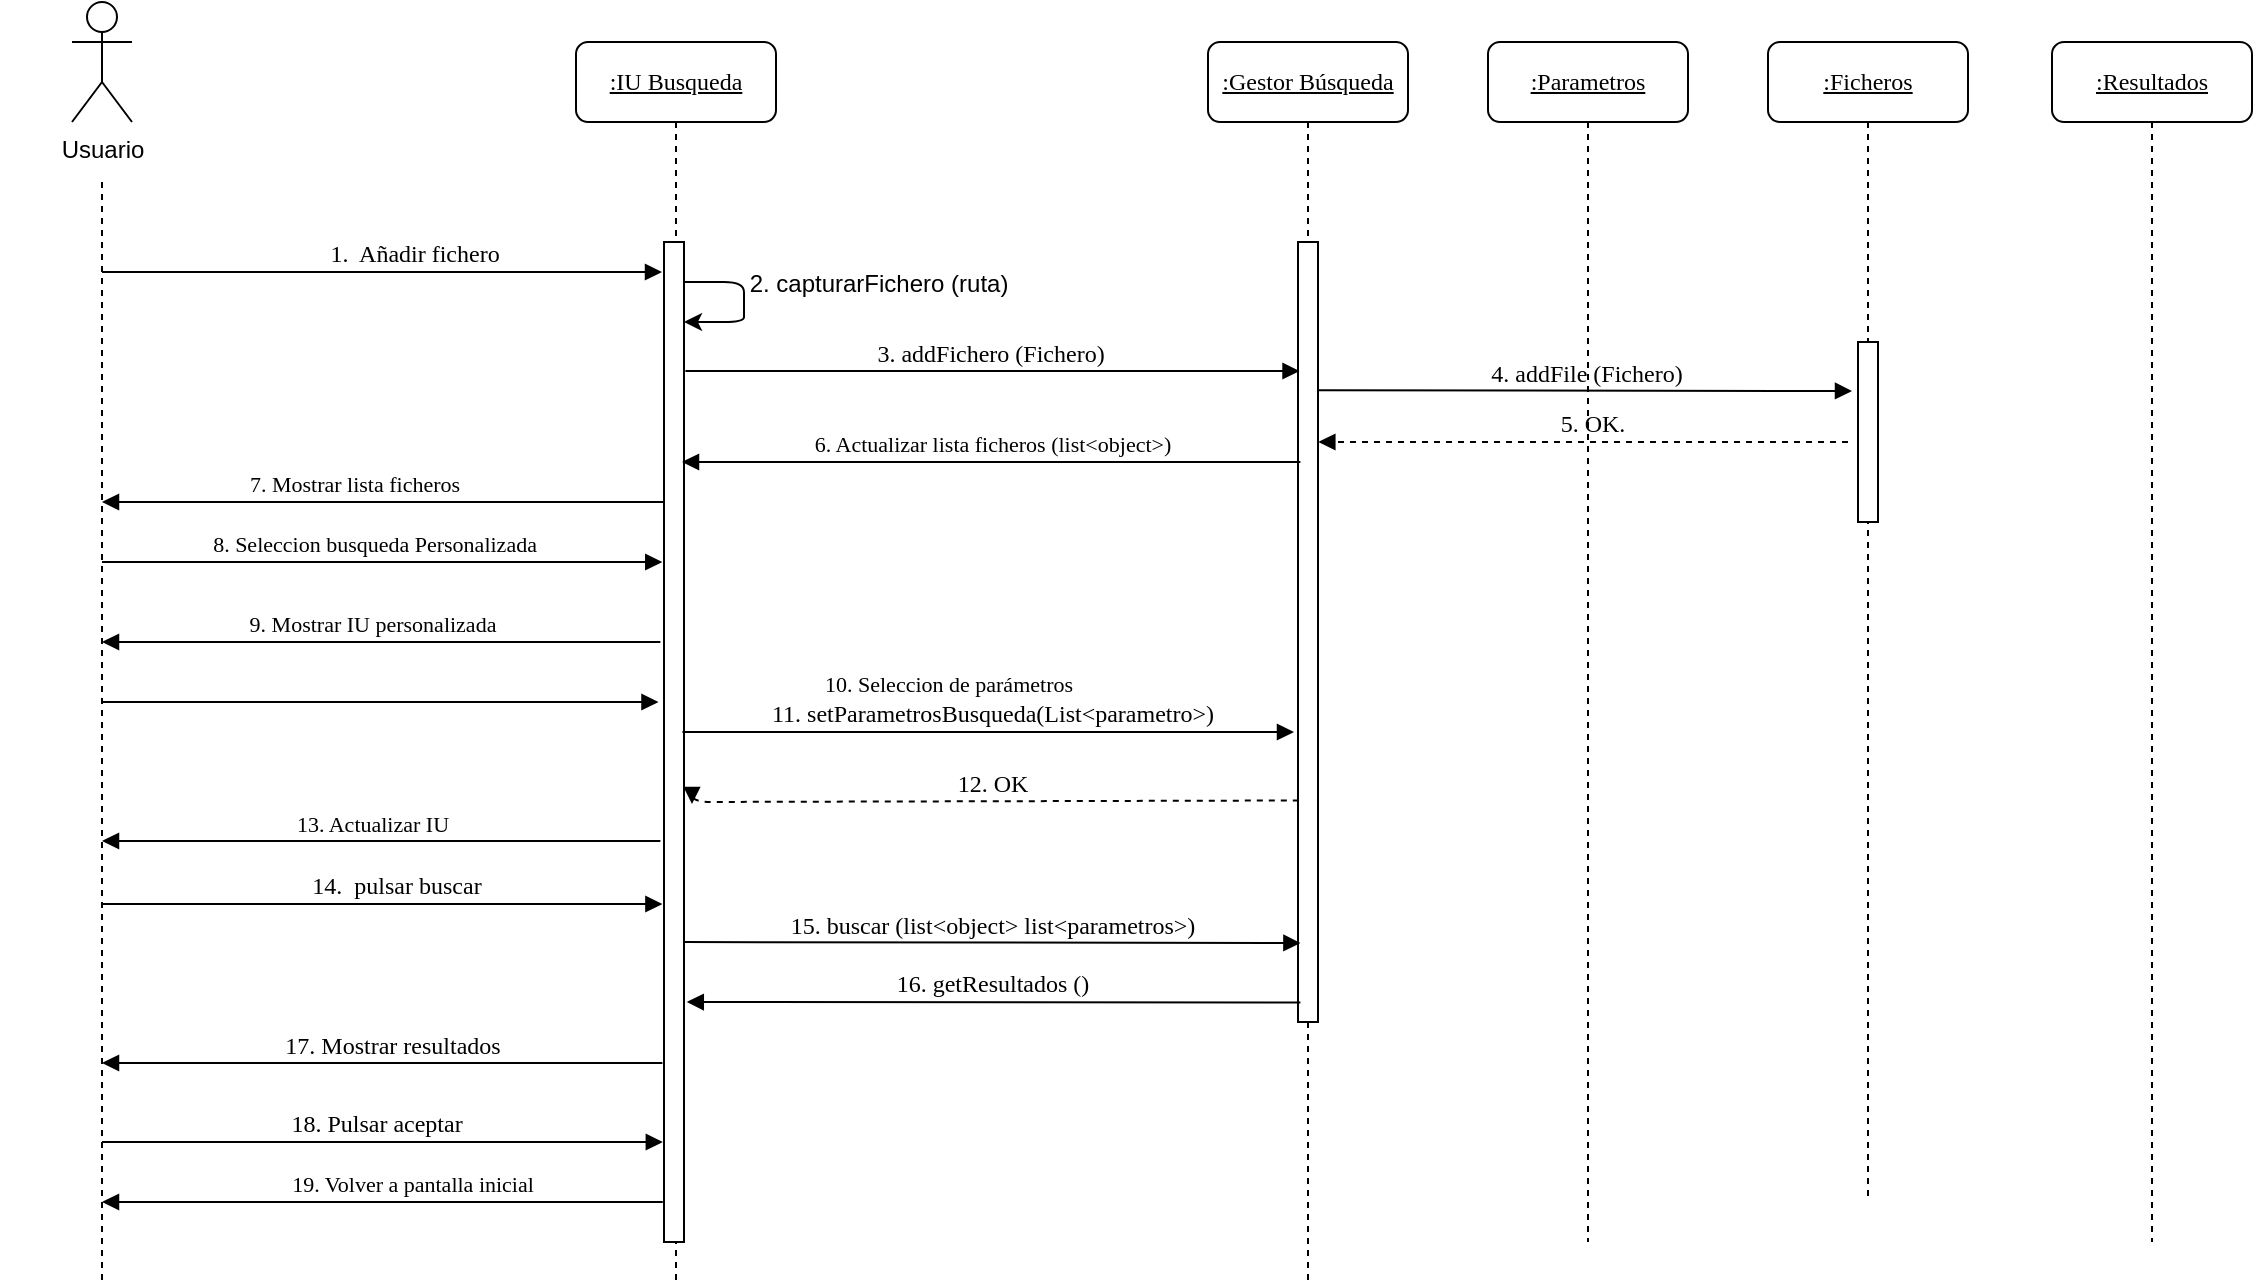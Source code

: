 <mxfile version="10.6.9" type="github"><diagram name="Page-1" id="13e1069c-82ec-6db2-03f1-153e76fe0fe0"><mxGraphModel dx="2269" dy="604" grid="1" gridSize="10" guides="1" tooltips="1" connect="1" arrows="1" fold="1" page="1" pageScale="1" pageWidth="1100" pageHeight="850" background="#ffffff" math="0" shadow="0"><root><mxCell id="0"/><mxCell id="1" parent="0"/><mxCell id="7baba1c4bc27f4b0-2" value="&lt;u&gt;:Gestor Búsqueda&lt;/u&gt;" style="shape=umlLifeline;perimeter=lifelinePerimeter;whiteSpace=wrap;html=1;container=1;collapsible=0;recursiveResize=0;outlineConnect=0;rounded=1;shadow=0;comic=0;labelBackgroundColor=none;strokeColor=#000000;strokeWidth=1;fillColor=#FFFFFF;fontFamily=Verdana;fontSize=12;fontColor=#000000;align=center;" parent="1" vertex="1"><mxGeometry x="-491" y="99" width="100" height="620" as="geometry"/></mxCell><mxCell id="7baba1c4bc27f4b0-10" value="" style="html=1;points=[];perimeter=orthogonalPerimeter;rounded=0;shadow=0;comic=0;labelBackgroundColor=none;strokeColor=#000000;strokeWidth=1;fillColor=#FFFFFF;fontFamily=Verdana;fontSize=12;fontColor=#000000;align=center;" parent="7baba1c4bc27f4b0-2" vertex="1"><mxGeometry x="45" y="100" width="10" height="390" as="geometry"/></mxCell><mxCell id="7baba1c4bc27f4b0-3" value="&lt;u&gt;:Parametros&lt;/u&gt;" style="shape=umlLifeline;perimeter=lifelinePerimeter;whiteSpace=wrap;html=1;container=1;collapsible=0;recursiveResize=0;outlineConnect=0;rounded=1;shadow=0;comic=0;labelBackgroundColor=none;strokeColor=#000000;strokeWidth=1;fillColor=#FFFFFF;fontFamily=Verdana;fontSize=12;fontColor=#000000;align=center;" parent="1" vertex="1"><mxGeometry x="-351" y="99" width="100" height="600" as="geometry"/></mxCell><mxCell id="7baba1c4bc27f4b0-4" value="&lt;u&gt;:Ficheros&lt;/u&gt;" style="shape=umlLifeline;perimeter=lifelinePerimeter;whiteSpace=wrap;html=1;container=1;collapsible=0;recursiveResize=0;outlineConnect=0;rounded=1;shadow=0;comic=0;labelBackgroundColor=none;strokeColor=#000000;strokeWidth=1;fillColor=#FFFFFF;fontFamily=Verdana;fontSize=12;fontColor=#000000;align=center;" parent="1" vertex="1"><mxGeometry x="-211" y="99" width="100" height="580" as="geometry"/></mxCell><mxCell id="P-vnH6OfwDPNcYz-CvTu-11" value="" style="html=1;points=[];perimeter=orthogonalPerimeter;rounded=0;shadow=0;comic=0;labelBackgroundColor=none;strokeColor=#000000;strokeWidth=1;fillColor=#FFFFFF;fontFamily=Verdana;fontSize=12;fontColor=#000000;align=center;" parent="7baba1c4bc27f4b0-4" vertex="1"><mxGeometry x="45" y="150" width="10" height="90" as="geometry"/></mxCell><mxCell id="7baba1c4bc27f4b0-8" value="&lt;u&gt;:IU Busqueda&lt;/u&gt;" style="shape=umlLifeline;perimeter=lifelinePerimeter;whiteSpace=wrap;html=1;container=1;collapsible=0;recursiveResize=0;outlineConnect=0;rounded=1;shadow=0;comic=0;labelBackgroundColor=none;strokeColor=#000000;strokeWidth=1;fillColor=#FFFFFF;fontFamily=Verdana;fontSize=12;fontColor=#000000;align=center;" parent="1" vertex="1"><mxGeometry x="-807" y="99" width="100" height="620" as="geometry"/></mxCell><mxCell id="7baba1c4bc27f4b0-9" value="" style="html=1;points=[];perimeter=orthogonalPerimeter;rounded=0;shadow=0;comic=0;labelBackgroundColor=none;strokeColor=#000000;strokeWidth=1;fillColor=#FFFFFF;fontFamily=Verdana;fontSize=12;fontColor=#000000;align=center;" parent="7baba1c4bc27f4b0-8" vertex="1"><mxGeometry x="44" y="100" width="10" height="500" as="geometry"/></mxCell><mxCell id="JLKLApdpmQmwpupXJe5G-4" value="" style="endArrow=classic;html=1;" parent="7baba1c4bc27f4b0-8" edge="1"><mxGeometry width="50" height="50" relative="1" as="geometry"><mxPoint x="54" y="120" as="sourcePoint"/><mxPoint x="54" y="140" as="targetPoint"/><Array as="points"><mxPoint x="84" y="120"/><mxPoint x="84" y="130"/><mxPoint x="84" y="140"/></Array></mxGeometry></mxCell><mxCell id="JLKLApdpmQmwpupXJe5G-5" value="2. capturarFichero (ruta)" style="text;html=1;resizable=0;points=[];align=center;verticalAlign=middle;labelBackgroundColor=#ffffff;" parent="JLKLApdpmQmwpupXJe5G-4" vertex="1" connectable="0"><mxGeometry x="-0.481" y="-1" relative="1" as="geometry"><mxPoint x="76" as="offset"/></mxGeometry></mxCell><mxCell id="P-vnH6OfwDPNcYz-CvTu-14" value="4. addFile (Fichero)" style="html=1;verticalAlign=bottom;endArrow=block;labelBackgroundColor=none;fontFamily=Verdana;fontSize=12;edgeStyle=elbowEdgeStyle;elbow=vertical;exitX=1;exitY=0.101;exitDx=0;exitDy=0;exitPerimeter=0;" parent="1" edge="1"><mxGeometry x="1" y="-133" relative="1" as="geometry"><mxPoint x="-435.824" y="273.118" as="sourcePoint"/><mxPoint x="-169" y="274" as="targetPoint"/><mxPoint as="offset"/></mxGeometry></mxCell><mxCell id="P-vnH6OfwDPNcYz-CvTu-20" value="1.&amp;nbsp; Añadir fichero" style="html=1;verticalAlign=bottom;endArrow=block;labelBackgroundColor=none;fontFamily=Verdana;fontSize=12;edgeStyle=elbowEdgeStyle;elbow=vertical;entryX=-0.1;entryY=0.03;entryDx=0;entryDy=0;entryPerimeter=0;" parent="1" source="P-vnH6OfwDPNcYz-CvTu-46" target="7baba1c4bc27f4b0-9" edge="1"><mxGeometry x="0.18" y="-10" relative="1" as="geometry"><mxPoint x="-839" y="219" as="sourcePoint"/><mxPoint x="-724" y="219" as="targetPoint"/><mxPoint x="-9" y="-10" as="offset"/><Array as="points"><mxPoint x="-909" y="214"/></Array></mxGeometry></mxCell><mxCell id="P-vnH6OfwDPNcYz-CvTu-28" value="5. OK." style="html=1;verticalAlign=bottom;endArrow=block;labelBackgroundColor=none;fontFamily=Verdana;fontSize=12;edgeStyle=elbowEdgeStyle;elbow=vertical;entryX=1.017;entryY=0.257;entryDx=0;entryDy=0;entryPerimeter=0;dashed=1;" parent="1" target="7baba1c4bc27f4b0-10" edge="1"><mxGeometry x="-0.032" relative="1" as="geometry"><mxPoint x="-171" y="299" as="sourcePoint"/><mxPoint x="-418" y="298" as="targetPoint"/><Array as="points"/><mxPoint as="offset"/></mxGeometry></mxCell><mxCell id="P-vnH6OfwDPNcYz-CvTu-29" value="&lt;font style=&quot;font-size: 11px&quot;&gt;6. Actualizar lista ficheros (list&amp;lt;object&amp;gt;)&lt;/font&gt;" style="html=1;verticalAlign=bottom;endArrow=block;labelBackgroundColor=none;fontFamily=Verdana;fontSize=12;edgeStyle=elbowEdgeStyle;elbow=vertical;exitX=0.12;exitY=0.282;exitDx=0;exitDy=0;exitPerimeter=0;entryX=0.9;entryY=0.22;entryDx=0;entryDy=0;entryPerimeter=0;" parent="1" source="7baba1c4bc27f4b0-10" target="7baba1c4bc27f4b0-9" edge="1"><mxGeometry relative="1" as="geometry"><mxPoint x="-554" y="309" as="sourcePoint"/><mxPoint x="-694" y="309" as="targetPoint"/><Array as="points"/><mxPoint as="offset"/></mxGeometry></mxCell><mxCell id="P-vnH6OfwDPNcYz-CvTu-41" value="3. addFichero (Fichero)" style="html=1;verticalAlign=bottom;endArrow=block;labelBackgroundColor=none;fontFamily=Verdana;fontSize=12;edgeStyle=elbowEdgeStyle;elbow=vertical;exitX=1.019;exitY=0.058;exitDx=0;exitDy=0;exitPerimeter=0;entryX=0.033;entryY=0.074;entryDx=0;entryDy=0;entryPerimeter=0;" parent="1" edge="1"><mxGeometry relative="1" as="geometry"><mxPoint x="-752.294" y="263.529" as="sourcePoint"/><mxPoint x="-445.235" y="263.529" as="targetPoint"/><mxPoint x="-1" as="offset"/><Array as="points"/></mxGeometry></mxCell><mxCell id="P-vnH6OfwDPNcYz-CvTu-46" value="" style="shape=umlLifeline;perimeter=lifelinePerimeter;whiteSpace=wrap;html=1;container=1;collapsible=0;recursiveResize=0;outlineConnect=0;rounded=1;shadow=0;comic=0;labelBackgroundColor=none;strokeColor=#000000;strokeWidth=1;fillColor=#FFFFFF;fontFamily=Verdana;fontSize=12;fontColor=#000000;align=center;size=0;" parent="1" vertex="1"><mxGeometry x="-1094" y="169" width="100" height="550" as="geometry"/></mxCell><mxCell id="P-vnH6OfwDPNcYz-CvTu-55" value="Usuario" style="shape=umlActor;verticalLabelPosition=bottom;labelBackgroundColor=#ffffff;verticalAlign=top;html=1;outlineConnect=0;" parent="1" vertex="1"><mxGeometry x="-1059" y="79" width="30" height="60" as="geometry"/></mxCell><mxCell id="P-vnH6OfwDPNcYz-CvTu-56" value="14.&amp;nbsp; pulsar buscar" style="html=1;verticalAlign=bottom;endArrow=block;labelBackgroundColor=none;fontFamily=Verdana;fontSize=12;edgeStyle=elbowEdgeStyle;elbow=vertical;entryX=-0.08;entryY=0.662;entryDx=0;entryDy=0;entryPerimeter=0;" parent="1" source="P-vnH6OfwDPNcYz-CvTu-46" target="7baba1c4bc27f4b0-9" edge="1"><mxGeometry x="0.822" y="-110" relative="1" as="geometry"><mxPoint x="-869" y="529" as="sourcePoint"/><mxPoint x="-799" y="530" as="targetPoint"/><Array as="points"><mxPoint x="-789" y="530"/></Array><mxPoint x="-109" y="-110" as="offset"/></mxGeometry></mxCell><mxCell id="P-vnH6OfwDPNcYz-CvTu-59" value="&lt;font style=&quot;font-size: 11px&quot;&gt;7. Mostrar lista ficheros&lt;/font&gt;" style="html=1;verticalAlign=bottom;endArrow=block;labelBackgroundColor=none;fontFamily=Verdana;fontSize=12;edgeStyle=elbowEdgeStyle;elbow=vertical;" parent="1" target="P-vnH6OfwDPNcYz-CvTu-46" edge="1"><mxGeometry x="0.108" relative="1" as="geometry"><mxPoint x="-763" y="329" as="sourcePoint"/><mxPoint x="-859" y="318.5" as="targetPoint"/><Array as="points"><mxPoint x="-799" y="329"/><mxPoint x="-709" y="318"/></Array><mxPoint as="offset"/></mxGeometry></mxCell><mxCell id="P-vnH6OfwDPNcYz-CvTu-60" value="&lt;font style=&quot;font-size: 12px&quot;&gt;16. getResultados ()&lt;/font&gt;" style="html=1;verticalAlign=bottom;endArrow=block;labelBackgroundColor=none;fontFamily=Verdana;fontSize=12;edgeStyle=elbowEdgeStyle;elbow=vertical;exitX=0.12;exitY=0.975;exitDx=0;exitDy=0;exitPerimeter=0;entryX=1.14;entryY=0.759;entryDx=0;entryDy=0;entryPerimeter=0;" parent="1" source="7baba1c4bc27f4b0-10" target="7baba1c4bc27f4b0-9" edge="1"><mxGeometry x="0.006" relative="1" as="geometry"><mxPoint x="-554" y="579" as="sourcePoint"/><mxPoint x="-699.5" y="579" as="targetPoint"/><Array as="points"/><mxPoint as="offset"/></mxGeometry></mxCell><mxCell id="P-vnH6OfwDPNcYz-CvTu-62" value="&lt;font style=&quot;font-size: 11px&quot;&gt;8. Seleccion busqueda Personalizada&lt;/font&gt;" style="html=1;verticalAlign=bottom;endArrow=block;labelBackgroundColor=none;fontFamily=Verdana;fontSize=12;edgeStyle=elbowEdgeStyle;elbow=vertical;entryX=-0.086;entryY=0.32;entryDx=0;entryDy=0;entryPerimeter=0;" parent="1" source="P-vnH6OfwDPNcYz-CvTu-46" target="7baba1c4bc27f4b0-9" edge="1"><mxGeometry x="0.822" y="-120" relative="1" as="geometry"><mxPoint x="-869" y="359" as="sourcePoint"/><mxPoint x="-714" y="359.5" as="targetPoint"/><Array as="points"><mxPoint x="-789" y="359"/><mxPoint x="-783.5" y="359"/><mxPoint x="-783.5" y="349"/></Array><mxPoint x="-119" y="-120" as="offset"/></mxGeometry></mxCell><mxCell id="P-vnH6OfwDPNcYz-CvTu-64" value="&lt;font style=&quot;font-size: 11px&quot;&gt;9. Mostrar IU personalizada&lt;/font&gt;" style="html=1;verticalAlign=bottom;endArrow=block;labelBackgroundColor=none;fontFamily=Verdana;fontSize=12;edgeStyle=elbowEdgeStyle;elbow=vertical;exitX=-0.181;exitY=0.4;exitDx=0;exitDy=0;exitPerimeter=0;" parent="1" source="7baba1c4bc27f4b0-9" target="P-vnH6OfwDPNcYz-CvTu-46" edge="1"><mxGeometry x="0.03" relative="1" as="geometry"><mxPoint x="-719" y="399" as="sourcePoint"/><mxPoint x="-869" y="399" as="targetPoint"/><Array as="points"/><mxPoint as="offset"/></mxGeometry></mxCell><mxCell id="P-vnH6OfwDPNcYz-CvTu-67" value="&lt;font style=&quot;font-size: 11px&quot;&gt;10. Seleccion de parámetros&lt;br&gt;&lt;/font&gt;" style="html=1;verticalAlign=bottom;endArrow=block;labelBackgroundColor=none;fontFamily=Verdana;fontSize=12;edgeStyle=elbowEdgeStyle;elbow=vertical;entryX=-0.276;entryY=0.461;entryDx=0;entryDy=0;entryPerimeter=0;" parent="1" source="P-vnH6OfwDPNcYz-CvTu-46" target="7baba1c4bc27f4b0-9" edge="1"><mxGeometry x="1" y="145" relative="1" as="geometry"><mxPoint x="-849" y="429" as="sourcePoint"/><mxPoint x="-719" y="430" as="targetPoint"/><Array as="points"><mxPoint x="-789" y="429"/><mxPoint x="-759" y="430"/><mxPoint x="-763.5" y="419"/></Array><mxPoint as="offset"/></mxGeometry></mxCell><mxCell id="P-vnH6OfwDPNcYz-CvTu-68" value="&lt;font&gt;11. setParametrosBusqueda(List&amp;lt;parametro&amp;gt;)&lt;/font&gt;" style="html=1;verticalAlign=bottom;endArrow=block;labelBackgroundColor=none;fontFamily=Verdana;fontSize=12;edgeStyle=elbowEdgeStyle;elbow=vertical;entryX=-0.2;entryY=0.628;entryDx=0;entryDy=0;entryPerimeter=0;exitX=0.924;exitY=0.49;exitDx=0;exitDy=0;exitPerimeter=0;" parent="1" source="7baba1c4bc27f4b0-9" target="7baba1c4bc27f4b0-10" edge="1"><mxGeometry x="0.012" relative="1" as="geometry"><mxPoint x="-704" y="444" as="sourcePoint"/><mxPoint x="-559" y="444" as="targetPoint"/><Array as="points"><mxPoint x="-588.5" y="444"/><mxPoint x="-593" y="433"/></Array><mxPoint as="offset"/></mxGeometry></mxCell><mxCell id="P-vnH6OfwDPNcYz-CvTu-71" value="12. OK" style="html=1;verticalAlign=bottom;endArrow=block;labelBackgroundColor=none;fontFamily=Verdana;fontSize=12;edgeStyle=elbowEdgeStyle;elbow=vertical;exitX=0.04;exitY=0.716;exitDx=0;exitDy=0;exitPerimeter=0;entryX=1.4;entryY=0.562;entryDx=0;entryDy=0;entryPerimeter=0;dashed=1;" parent="1" source="7baba1c4bc27f4b0-10" target="7baba1c4bc27f4b0-9" edge="1"><mxGeometry x="0.013" relative="1" as="geometry"><mxPoint x="-554" y="478.5" as="sourcePoint"/><mxPoint x="-739" y="480" as="targetPoint"/><Array as="points"/><mxPoint as="offset"/></mxGeometry></mxCell><mxCell id="P-vnH6OfwDPNcYz-CvTu-75" value="15. buscar (list&amp;lt;object&amp;gt; list&amp;lt;parametros&amp;gt;)" style="html=1;verticalAlign=bottom;endArrow=block;labelBackgroundColor=none;fontFamily=Verdana;fontSize=12;edgeStyle=elbowEdgeStyle;elbow=vertical;entryX=0.12;entryY=0.899;entryDx=0;entryDy=0;entryPerimeter=0;exitX=0.98;exitY=0.7;exitDx=0;exitDy=0;exitPerimeter=0;" parent="1" source="7baba1c4bc27f4b0-9" target="7baba1c4bc27f4b0-10" edge="1"><mxGeometry x="0.002" relative="1" as="geometry"><mxPoint x="-699.5" y="549" as="sourcePoint"/><mxPoint x="-554" y="549.5" as="targetPoint"/><Array as="points"><mxPoint x="-704" y="549.5"/></Array><mxPoint as="offset"/></mxGeometry></mxCell><mxCell id="P-vnH6OfwDPNcYz-CvTu-77" value="&lt;font style=&quot;font-size: 11px&quot;&gt;13. Actualizar IU&lt;br&gt;&lt;/font&gt;" style="html=1;verticalAlign=bottom;endArrow=block;labelBackgroundColor=none;fontFamily=Verdana;fontSize=12;edgeStyle=elbowEdgeStyle;elbow=vertical;exitX=-0.181;exitY=0.599;exitDx=0;exitDy=0;exitPerimeter=0;" parent="1" source="7baba1c4bc27f4b0-9" target="P-vnH6OfwDPNcYz-CvTu-46" edge="1"><mxGeometry x="0.03" relative="1" as="geometry"><mxPoint x="-718.5" y="499" as="sourcePoint"/><mxPoint x="-874" y="499.5" as="targetPoint"/><Array as="points"/><mxPoint as="offset"/></mxGeometry></mxCell><mxCell id="P-vnH6OfwDPNcYz-CvTu-81" value="&lt;font style=&quot;font-size: 12px&quot;&gt;17. Mostrar resultados&lt;/font&gt;" style="html=1;verticalAlign=bottom;endArrow=block;labelBackgroundColor=none;fontFamily=Verdana;fontSize=12;edgeStyle=elbowEdgeStyle;elbow=vertical;exitX=-0.08;exitY=0.821;exitDx=0;exitDy=0;exitPerimeter=0;" parent="1" source="7baba1c4bc27f4b0-9" target="P-vnH6OfwDPNcYz-CvTu-46" edge="1"><mxGeometry x="-0.037" relative="1" as="geometry"><mxPoint x="-779" y="609" as="sourcePoint"/><mxPoint x="-869" y="609" as="targetPoint"/><Array as="points"/><mxPoint as="offset"/></mxGeometry></mxCell><mxCell id="P-vnH6OfwDPNcYz-CvTu-83" value="18. Pulsar aceptar" style="html=1;verticalAlign=bottom;endArrow=block;labelBackgroundColor=none;fontFamily=Verdana;fontSize=12;edgeStyle=elbowEdgeStyle;elbow=vertical;entryX=-0.058;entryY=0.9;entryDx=0;entryDy=0;entryPerimeter=0;" parent="1" source="P-vnH6OfwDPNcYz-CvTu-46" target="7baba1c4bc27f4b0-9" edge="1"><mxGeometry x="0.18" y="-30" relative="1" as="geometry"><mxPoint x="-869" y="648.5" as="sourcePoint"/><mxPoint x="-769" y="649" as="targetPoint"/><Array as="points"/><mxPoint x="-29" y="-30" as="offset"/></mxGeometry></mxCell><mxCell id="P-vnH6OfwDPNcYz-CvTu-84" value="&lt;font style=&quot;font-size: 11px&quot;&gt;19. Volver a pantalla inicial&lt;/font&gt;" style="html=1;verticalAlign=bottom;endArrow=block;labelBackgroundColor=none;fontFamily=Verdana;fontSize=12;edgeStyle=elbowEdgeStyle;elbow=vertical;" parent="1" target="P-vnH6OfwDPNcYz-CvTu-46" edge="1"><mxGeometry x="-0.018" relative="1" as="geometry"><mxPoint x="-779" y="679" as="sourcePoint"/><mxPoint x="-869.5" y="678.5" as="targetPoint"/><Array as="points"><mxPoint x="-759" y="679"/></Array><mxPoint as="offset"/></mxGeometry></mxCell><mxCell id="JLKLApdpmQmwpupXJe5G-1" value="&lt;u&gt;:Resultados&lt;/u&gt;" style="shape=umlLifeline;perimeter=lifelinePerimeter;whiteSpace=wrap;html=1;container=1;collapsible=0;recursiveResize=0;outlineConnect=0;rounded=1;shadow=0;comic=0;labelBackgroundColor=none;strokeColor=#000000;strokeWidth=1;fillColor=#FFFFFF;fontFamily=Verdana;fontSize=12;fontColor=#000000;align=center;" parent="1" vertex="1"><mxGeometry x="-69" y="99" width="100" height="600" as="geometry"/></mxCell></root></mxGraphModel></diagram></mxfile>